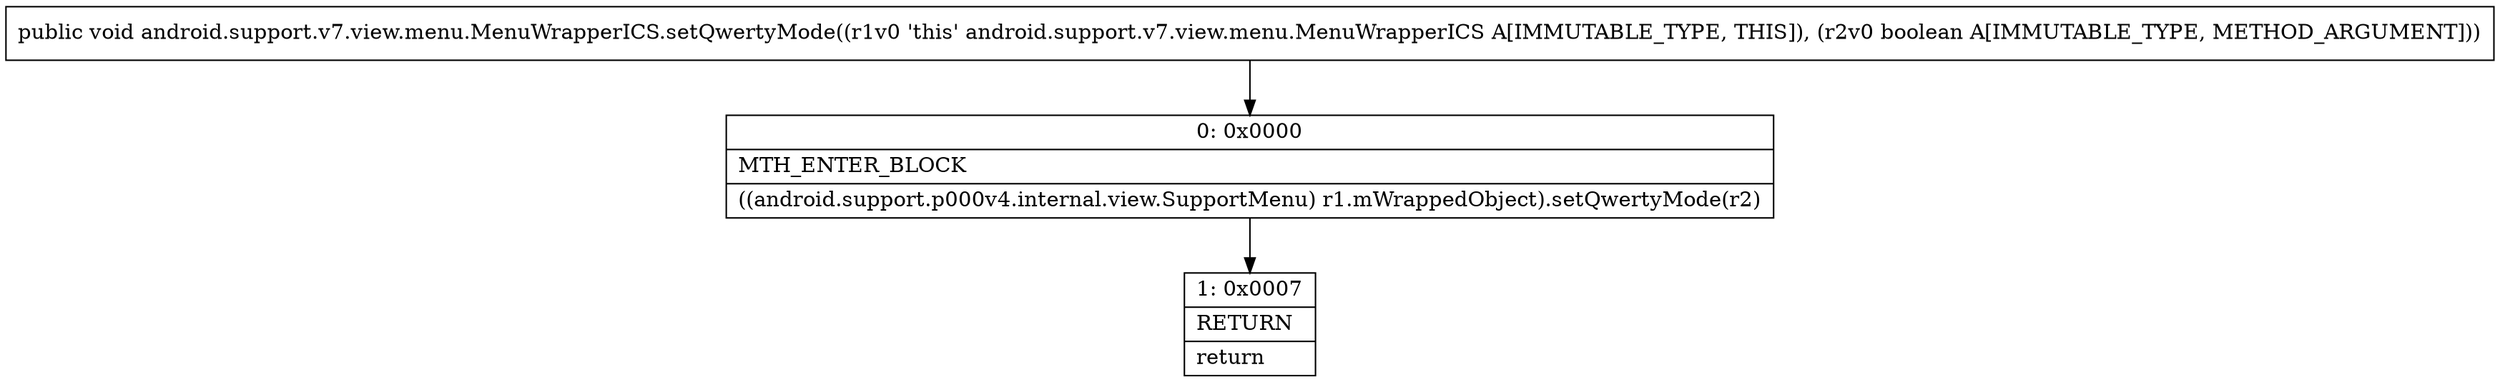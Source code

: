 digraph "CFG forandroid.support.v7.view.menu.MenuWrapperICS.setQwertyMode(Z)V" {
Node_0 [shape=record,label="{0\:\ 0x0000|MTH_ENTER_BLOCK\l|((android.support.p000v4.internal.view.SupportMenu) r1.mWrappedObject).setQwertyMode(r2)\l}"];
Node_1 [shape=record,label="{1\:\ 0x0007|RETURN\l|return\l}"];
MethodNode[shape=record,label="{public void android.support.v7.view.menu.MenuWrapperICS.setQwertyMode((r1v0 'this' android.support.v7.view.menu.MenuWrapperICS A[IMMUTABLE_TYPE, THIS]), (r2v0 boolean A[IMMUTABLE_TYPE, METHOD_ARGUMENT])) }"];
MethodNode -> Node_0;
Node_0 -> Node_1;
}

